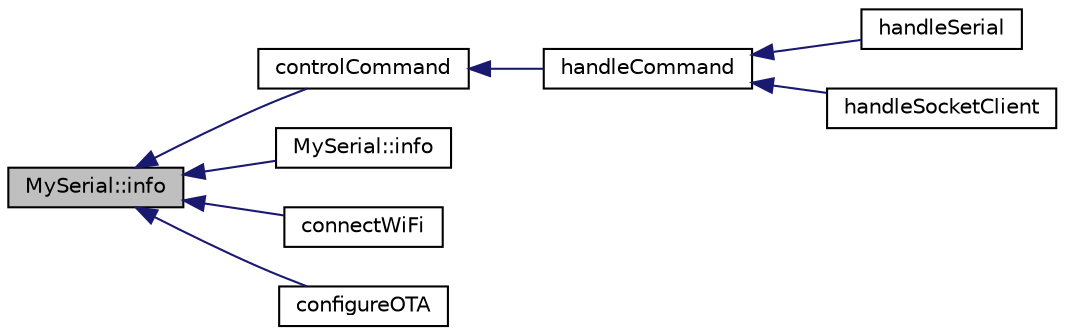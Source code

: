 digraph "MySerial::info"
{
  edge [fontname="Helvetica",fontsize="10",labelfontname="Helvetica",labelfontsize="10"];
  node [fontname="Helvetica",fontsize="10",shape=record];
  rankdir="LR";
  Node48 [label="MySerial::info",height=0.2,width=0.4,color="black", fillcolor="grey75", style="filled", fontcolor="black"];
  Node48 -> Node49 [dir="back",color="midnightblue",fontsize="10",style="solid",fontname="Helvetica"];
  Node49 [label="controlCommand",height=0.2,width=0.4,color="black", fillcolor="white", style="filled",URL="$handle_controls_8cpp.html#abd59f11dc77c8711ccf8beb47b4b8461"];
  Node49 -> Node50 [dir="back",color="midnightblue",fontsize="10",style="solid",fontname="Helvetica"];
  Node50 [label="handleCommand",height=0.2,width=0.4,color="black", fillcolor="white", style="filled",URL="$handle_controls_8h.html#a4acbbcfe3d8e6d51b3b88c436394f69c"];
  Node50 -> Node51 [dir="back",color="midnightblue",fontsize="10",style="solid",fontname="Helvetica"];
  Node51 [label="handleSerial",height=0.2,width=0.4,color="black", fillcolor="white", style="filled",URL="$handle_controls_8h.html#adfe2fbf5c353b826657ce504ad1713ee"];
  Node50 -> Node52 [dir="back",color="midnightblue",fontsize="10",style="solid",fontname="Helvetica"];
  Node52 [label="handleSocketClient",height=0.2,width=0.4,color="black", fillcolor="white", style="filled",URL="$_my_wi_fi_8h.html#ac83abf0f34d8a4da2128e9e70a4f3d41"];
  Node48 -> Node53 [dir="back",color="midnightblue",fontsize="10",style="solid",fontname="Helvetica"];
  Node53 [label="MySerial::info",height=0.2,width=0.4,color="black", fillcolor="white", style="filled",URL="$class_my_serial.html#a97696c10228f3efd7d22f07ea098a57b"];
  Node48 -> Node54 [dir="back",color="midnightblue",fontsize="10",style="solid",fontname="Helvetica"];
  Node54 [label="connectWiFi",height=0.2,width=0.4,color="black", fillcolor="white", style="filled",URL="$_my_wi_fi_8h.html#aaea987d535d785c852e1b70f0de47af3"];
  Node48 -> Node55 [dir="back",color="midnightblue",fontsize="10",style="solid",fontname="Helvetica"];
  Node55 [label="configureOTA",height=0.2,width=0.4,color="black", fillcolor="white", style="filled",URL="$_my_wi_fi_8h.html#ab2dd4134ce462e0087721cf2cbbb9397"];
}

